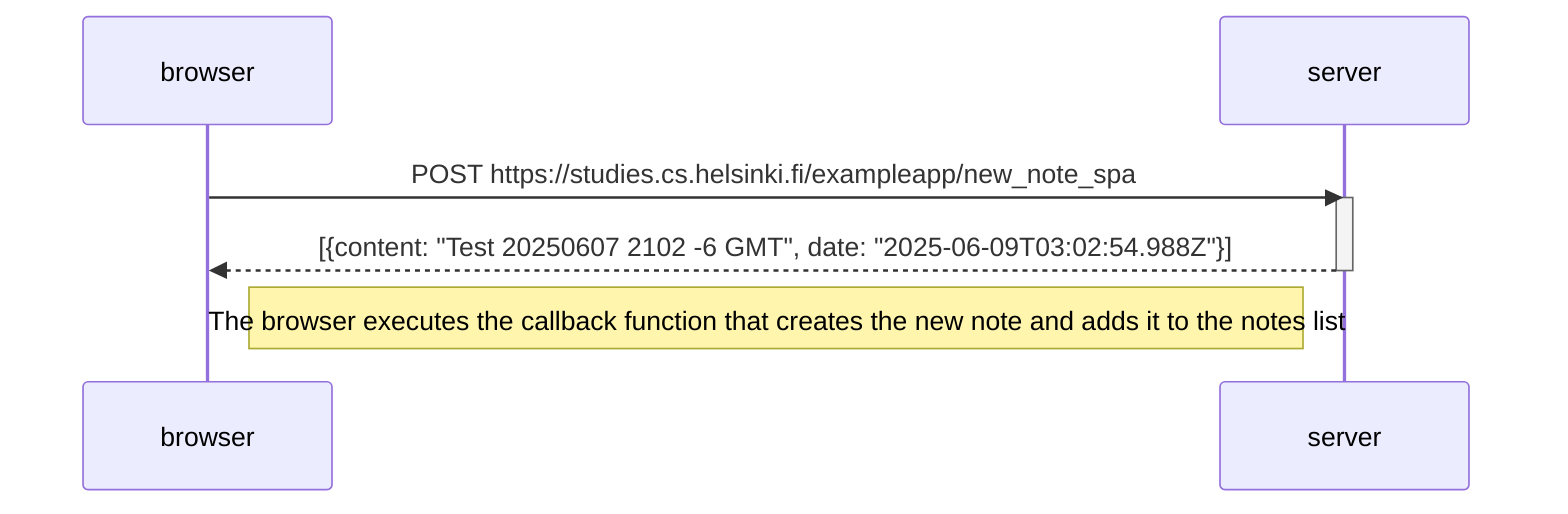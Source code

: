 sequenceDiagram
    participant browser
    participant server

    browser->>server: POST https://studies.cs.helsinki.fi/exampleapp/new_note_spa
    activate server
    server-->>browser: [{content: "Test 20250607 2102 -6 GMT", date: "2025-06-09T03:02:54.988Z"}]

    deactivate server
    
    Note right of browser: The browser executes the callback function that creates the new note and adds it to the notes list